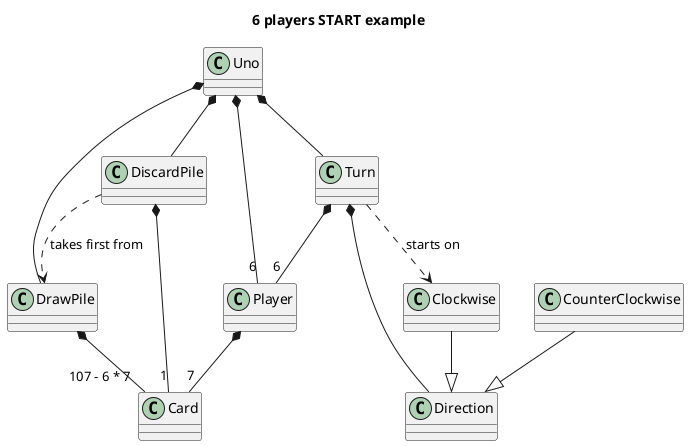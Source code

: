 ﻿@startuml

title 6 players START example

Uno *-- DrawPile
Uno *-- DiscardPile
Uno *-- "6" Player
Uno *-- Turn

Turn *-- "6" Player
Turn *-- Direction

Turn ..> Clockwise : "starts on"

Clockwise --|> Direction
CounterClockwise --|> Direction


Player *-- "7" Card

DrawPile *-- "107 - 6 * 7" Card
DiscardPile *-- "1" Card
DiscardPile ..> DrawPile : takes first from
 
@enduml